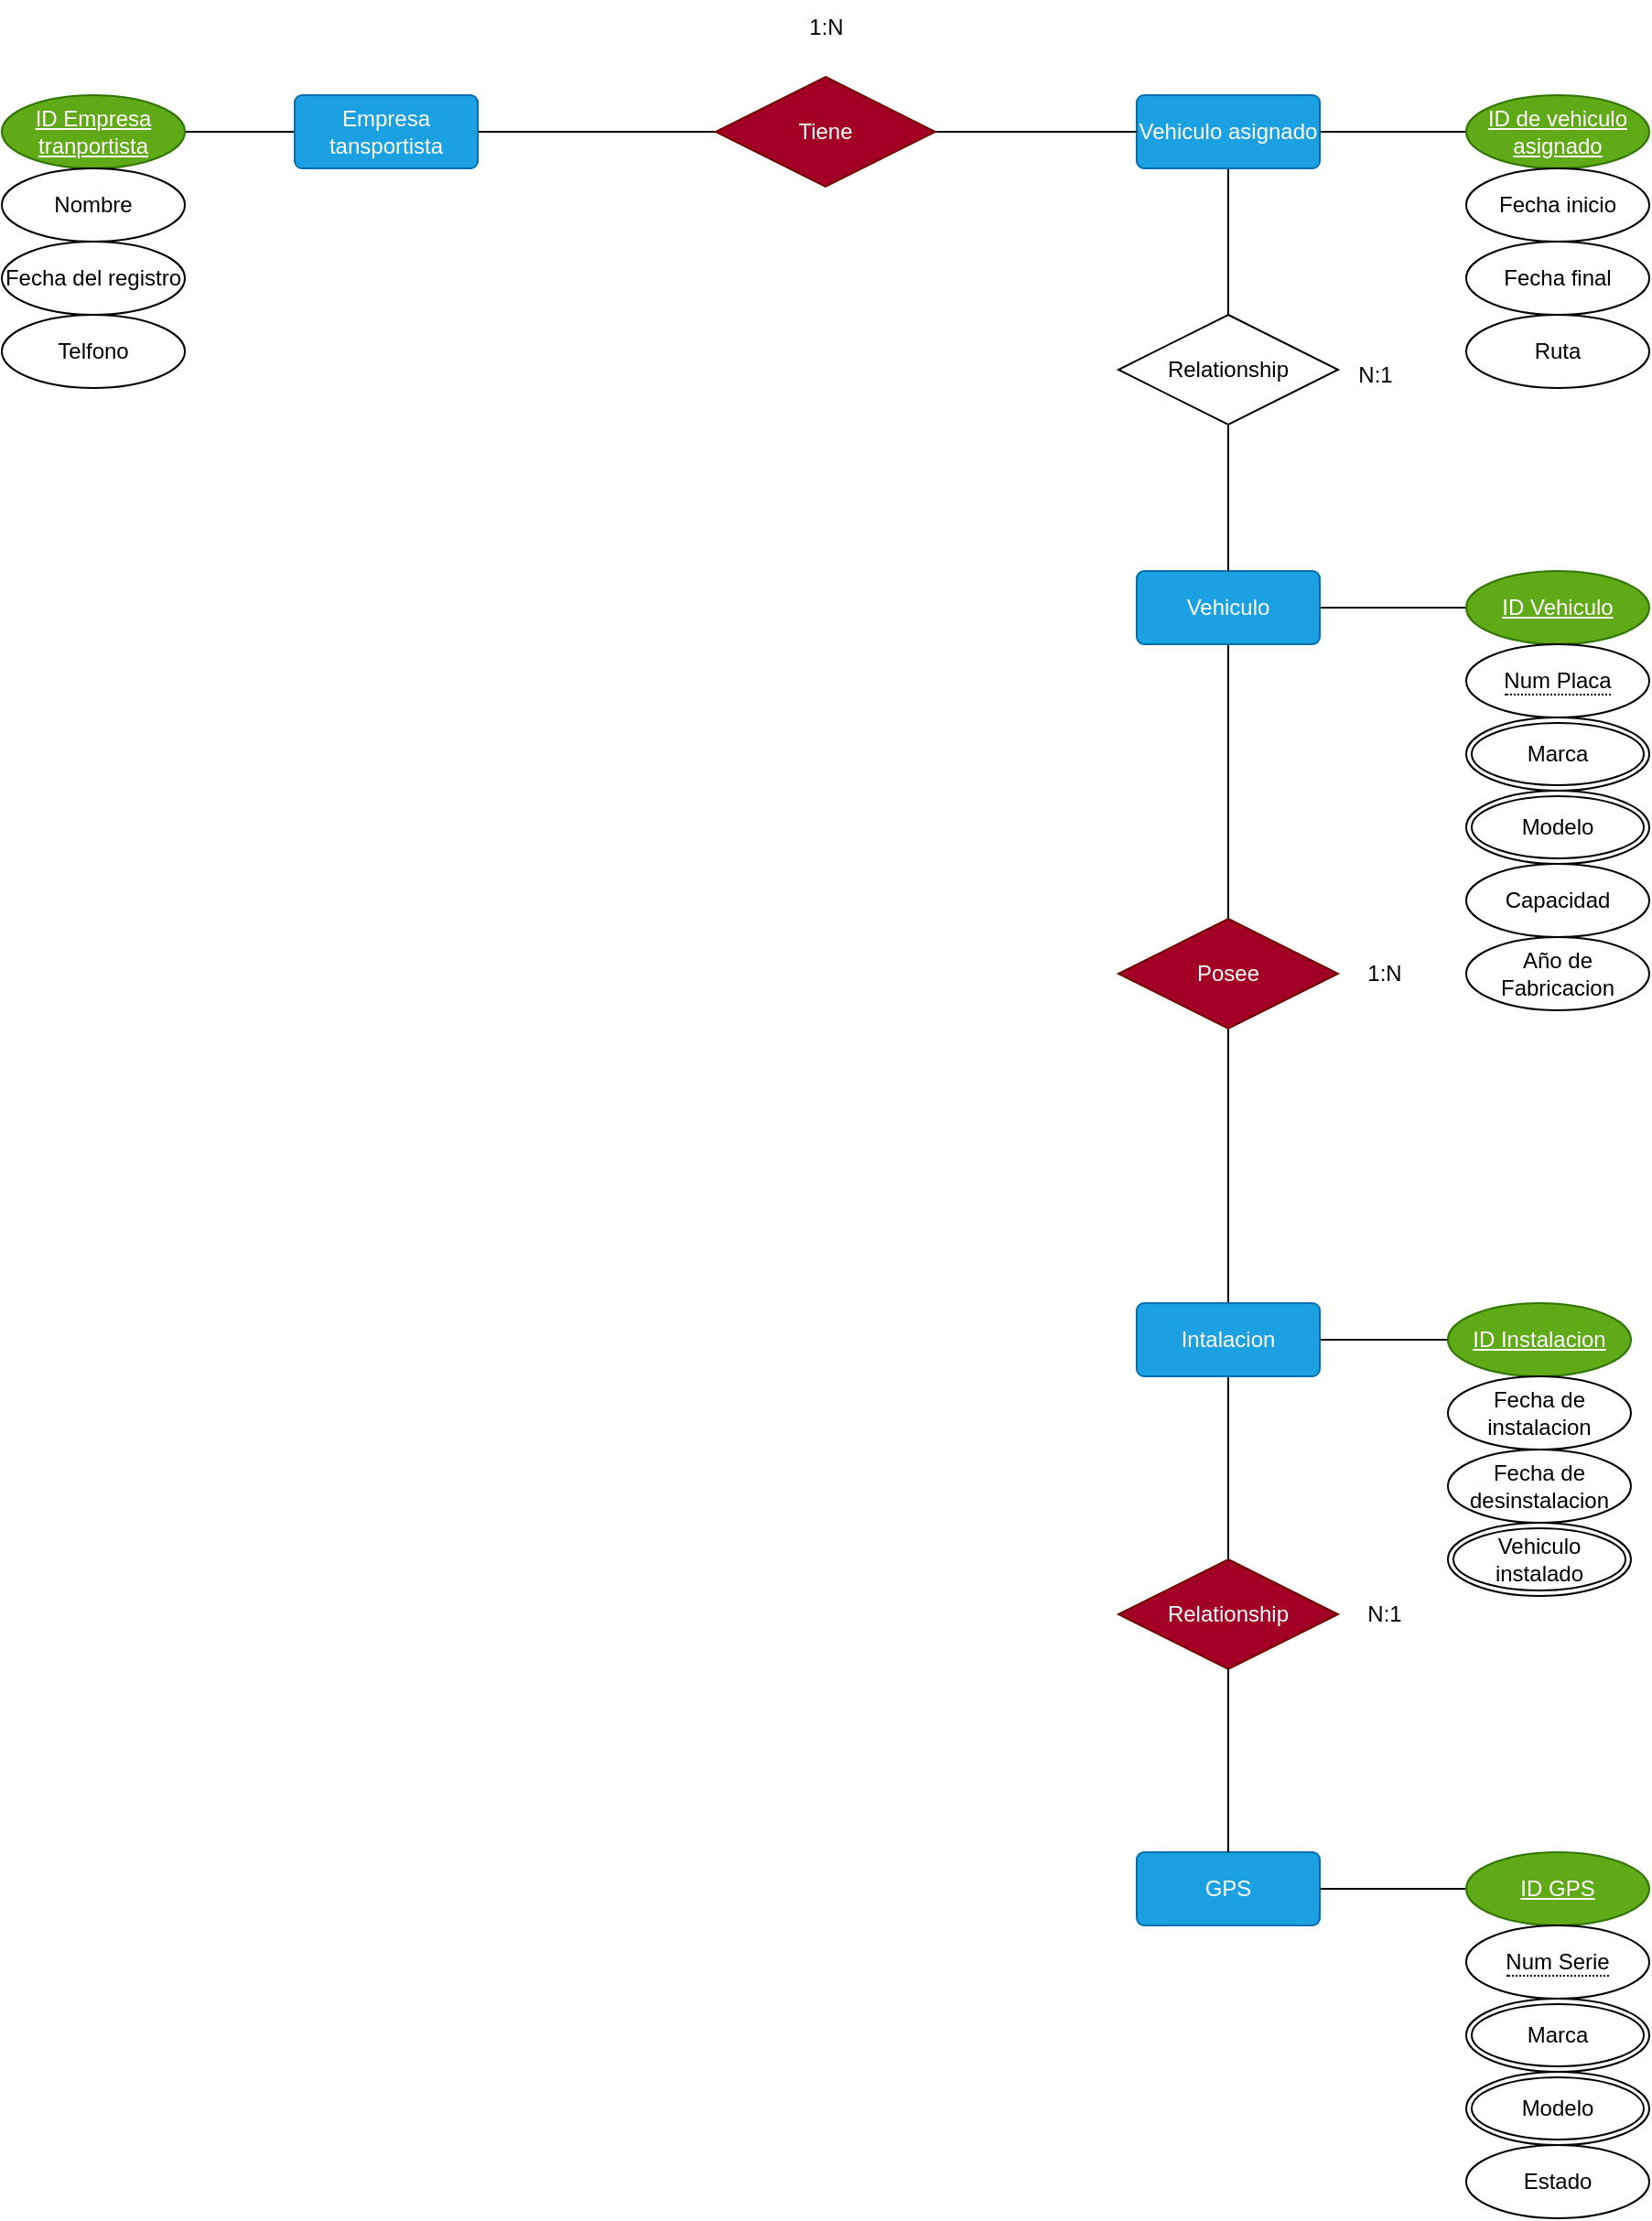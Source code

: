 <mxfile version="26.1.3">
  <diagram name="Página-1" id="tn5yl6HeL-grOOPM4eOT">
    <mxGraphModel dx="515" dy="1282" grid="1" gridSize="10" guides="1" tooltips="1" connect="1" arrows="1" fold="1" page="1" pageScale="1" pageWidth="850" pageHeight="1100" math="0" shadow="0">
      <root>
        <mxCell id="0" />
        <mxCell id="1" parent="0" />
        <mxCell id="7sBuwOVf_Sa9BMLALKuh-36" style="edgeStyle=orthogonalEdgeStyle;rounded=0;orthogonalLoop=1;jettySize=auto;html=1;entryX=1;entryY=0.5;entryDx=0;entryDy=0;endArrow=none;startFill=0;" edge="1" parent="1" source="7sBuwOVf_Sa9BMLALKuh-1" target="7sBuwOVf_Sa9BMLALKuh-24">
          <mxGeometry relative="1" as="geometry" />
        </mxCell>
        <mxCell id="7sBuwOVf_Sa9BMLALKuh-1" value="&lt;u&gt;ID de vehiculo asignado&lt;/u&gt;" style="ellipse;whiteSpace=wrap;html=1;align=center;fillColor=#60a917;fontColor=#ffffff;strokeColor=#2D7600;" vertex="1" parent="1">
          <mxGeometry x="800" y="160" width="100" height="40" as="geometry" />
        </mxCell>
        <mxCell id="7sBuwOVf_Sa9BMLALKuh-33" style="edgeStyle=orthogonalEdgeStyle;rounded=0;orthogonalLoop=1;jettySize=auto;html=1;exitX=1;exitY=0.5;exitDx=0;exitDy=0;entryX=0;entryY=0.5;entryDx=0;entryDy=0;endArrow=none;startFill=0;" edge="1" parent="1" source="7sBuwOVf_Sa9BMLALKuh-2" target="7sBuwOVf_Sa9BMLALKuh-25">
          <mxGeometry relative="1" as="geometry" />
        </mxCell>
        <mxCell id="7sBuwOVf_Sa9BMLALKuh-2" value="&lt;u&gt;ID Empresa tranportista&lt;/u&gt;" style="ellipse;whiteSpace=wrap;html=1;align=center;fillColor=#60a917;fontColor=#ffffff;strokeColor=#2D7600;" vertex="1" parent="1">
          <mxGeometry y="160" width="100" height="40" as="geometry" />
        </mxCell>
        <mxCell id="7sBuwOVf_Sa9BMLALKuh-3" value="Fecha inicio" style="ellipse;whiteSpace=wrap;html=1;align=center;" vertex="1" parent="1">
          <mxGeometry x="800" y="200" width="100" height="40" as="geometry" />
        </mxCell>
        <mxCell id="7sBuwOVf_Sa9BMLALKuh-4" value="Nombre" style="ellipse;whiteSpace=wrap;html=1;align=center;" vertex="1" parent="1">
          <mxGeometry y="200" width="100" height="40" as="geometry" />
        </mxCell>
        <mxCell id="7sBuwOVf_Sa9BMLALKuh-5" value="Fecha final" style="ellipse;whiteSpace=wrap;html=1;align=center;" vertex="1" parent="1">
          <mxGeometry x="800" y="240" width="100" height="40" as="geometry" />
        </mxCell>
        <mxCell id="7sBuwOVf_Sa9BMLALKuh-6" value="Fecha del registro" style="ellipse;whiteSpace=wrap;html=1;align=center;" vertex="1" parent="1">
          <mxGeometry y="240" width="100" height="40" as="geometry" />
        </mxCell>
        <mxCell id="7sBuwOVf_Sa9BMLALKuh-43" style="edgeStyle=orthogonalEdgeStyle;rounded=0;orthogonalLoop=1;jettySize=auto;html=1;exitX=0;exitY=0.5;exitDx=0;exitDy=0;entryX=1;entryY=0.5;entryDx=0;entryDy=0;endArrow=none;startFill=0;" edge="1" parent="1" source="7sBuwOVf_Sa9BMLALKuh-7" target="7sBuwOVf_Sa9BMLALKuh-22">
          <mxGeometry relative="1" as="geometry" />
        </mxCell>
        <mxCell id="7sBuwOVf_Sa9BMLALKuh-7" value="&lt;u&gt;ID Vehiculo&lt;/u&gt;" style="ellipse;whiteSpace=wrap;html=1;align=center;fillColor=#60a917;fontColor=#ffffff;strokeColor=#2D7600;" vertex="1" parent="1">
          <mxGeometry x="800" y="420" width="100" height="40" as="geometry" />
        </mxCell>
        <mxCell id="7sBuwOVf_Sa9BMLALKuh-8" value="Telfono" style="ellipse;whiteSpace=wrap;html=1;align=center;" vertex="1" parent="1">
          <mxGeometry y="280" width="100" height="40" as="geometry" />
        </mxCell>
        <mxCell id="7sBuwOVf_Sa9BMLALKuh-58" value="" style="edgeStyle=orthogonalEdgeStyle;rounded=0;orthogonalLoop=1;jettySize=auto;html=1;endArrow=none;startFill=0;" edge="1" parent="1" source="7sBuwOVf_Sa9BMLALKuh-10" target="7sBuwOVf_Sa9BMLALKuh-23">
          <mxGeometry relative="1" as="geometry" />
        </mxCell>
        <mxCell id="7sBuwOVf_Sa9BMLALKuh-10" value="&lt;u&gt;ID GPS&lt;/u&gt;" style="ellipse;whiteSpace=wrap;html=1;align=center;fillColor=#60a917;fontColor=#ffffff;strokeColor=#2D7600;" vertex="1" parent="1">
          <mxGeometry x="800" y="1120" width="100" height="40" as="geometry" />
        </mxCell>
        <mxCell id="7sBuwOVf_Sa9BMLALKuh-12" value="Estado" style="ellipse;whiteSpace=wrap;html=1;align=center;" vertex="1" parent="1">
          <mxGeometry x="800" y="1280" width="100" height="40" as="geometry" />
        </mxCell>
        <mxCell id="7sBuwOVf_Sa9BMLALKuh-15" value="Capacidad" style="ellipse;whiteSpace=wrap;html=1;align=center;" vertex="1" parent="1">
          <mxGeometry x="800" y="580" width="100" height="40" as="geometry" />
        </mxCell>
        <mxCell id="7sBuwOVf_Sa9BMLALKuh-17" value="Año de Fabricacion" style="ellipse;whiteSpace=wrap;html=1;align=center;" vertex="1" parent="1">
          <mxGeometry x="800" y="620" width="100" height="40" as="geometry" />
        </mxCell>
        <mxCell id="7sBuwOVf_Sa9BMLALKuh-52" style="edgeStyle=orthogonalEdgeStyle;rounded=0;orthogonalLoop=1;jettySize=auto;html=1;exitX=0;exitY=0.5;exitDx=0;exitDy=0;entryX=1;entryY=0.5;entryDx=0;entryDy=0;endArrow=none;startFill=0;" edge="1" parent="1" source="7sBuwOVf_Sa9BMLALKuh-18" target="7sBuwOVf_Sa9BMLALKuh-51">
          <mxGeometry relative="1" as="geometry" />
        </mxCell>
        <mxCell id="7sBuwOVf_Sa9BMLALKuh-18" value="&lt;u&gt;ID Instalacion&lt;/u&gt;" style="ellipse;whiteSpace=wrap;html=1;align=center;fillColor=#60a917;fontColor=#ffffff;strokeColor=#2D7600;" vertex="1" parent="1">
          <mxGeometry x="790" y="820" width="100" height="40" as="geometry" />
        </mxCell>
        <mxCell id="7sBuwOVf_Sa9BMLALKuh-19" value="Fecha de desinstalacion" style="ellipse;whiteSpace=wrap;html=1;align=center;" vertex="1" parent="1">
          <mxGeometry x="790" y="900" width="100" height="40" as="geometry" />
        </mxCell>
        <mxCell id="7sBuwOVf_Sa9BMLALKuh-20" value="Fecha de instalacion" style="ellipse;whiteSpace=wrap;html=1;align=center;" vertex="1" parent="1">
          <mxGeometry x="790" y="860" width="100" height="40" as="geometry" />
        </mxCell>
        <mxCell id="7sBuwOVf_Sa9BMLALKuh-48" style="edgeStyle=orthogonalEdgeStyle;rounded=0;orthogonalLoop=1;jettySize=auto;html=1;exitX=0.5;exitY=1;exitDx=0;exitDy=0;entryX=0.5;entryY=0;entryDx=0;entryDy=0;endArrow=none;startFill=0;" edge="1" parent="1" source="7sBuwOVf_Sa9BMLALKuh-22" target="7sBuwOVf_Sa9BMLALKuh-27">
          <mxGeometry relative="1" as="geometry" />
        </mxCell>
        <mxCell id="7sBuwOVf_Sa9BMLALKuh-22" value="Vehiculo" style="rounded=1;arcSize=10;whiteSpace=wrap;html=1;align=center;fillColor=#1ba1e2;fontColor=#ffffff;strokeColor=#006EAF;" vertex="1" parent="1">
          <mxGeometry x="620" y="420" width="100" height="40" as="geometry" />
        </mxCell>
        <mxCell id="7sBuwOVf_Sa9BMLALKuh-23" value="GPS" style="rounded=1;arcSize=10;whiteSpace=wrap;html=1;align=center;fillColor=#1ba1e2;fontColor=#ffffff;strokeColor=#006EAF;" vertex="1" parent="1">
          <mxGeometry x="620" y="1120" width="100" height="40" as="geometry" />
        </mxCell>
        <mxCell id="7sBuwOVf_Sa9BMLALKuh-38" style="edgeStyle=orthogonalEdgeStyle;rounded=0;orthogonalLoop=1;jettySize=auto;html=1;exitX=0.5;exitY=1;exitDx=0;exitDy=0;entryX=0.5;entryY=0;entryDx=0;entryDy=0;endArrow=none;startFill=0;" edge="1" parent="1" source="7sBuwOVf_Sa9BMLALKuh-24" target="7sBuwOVf_Sa9BMLALKuh-28">
          <mxGeometry relative="1" as="geometry" />
        </mxCell>
        <mxCell id="7sBuwOVf_Sa9BMLALKuh-24" value="Vehiculo asignado" style="rounded=1;arcSize=10;whiteSpace=wrap;html=1;align=center;fillColor=#1ba1e2;fontColor=#ffffff;strokeColor=#006EAF;" vertex="1" parent="1">
          <mxGeometry x="620" y="160" width="100" height="40" as="geometry" />
        </mxCell>
        <mxCell id="7sBuwOVf_Sa9BMLALKuh-34" style="edgeStyle=orthogonalEdgeStyle;rounded=0;orthogonalLoop=1;jettySize=auto;html=1;entryX=0;entryY=0.5;entryDx=0;entryDy=0;endArrow=none;startFill=0;" edge="1" parent="1" source="7sBuwOVf_Sa9BMLALKuh-25" target="7sBuwOVf_Sa9BMLALKuh-26">
          <mxGeometry relative="1" as="geometry" />
        </mxCell>
        <mxCell id="7sBuwOVf_Sa9BMLALKuh-25" value="Empresa tansportista" style="rounded=1;arcSize=10;whiteSpace=wrap;html=1;align=center;fillColor=#1ba1e2;fontColor=#ffffff;strokeColor=#006EAF;" vertex="1" parent="1">
          <mxGeometry x="160" y="160" width="100" height="40" as="geometry" />
        </mxCell>
        <mxCell id="7sBuwOVf_Sa9BMLALKuh-35" style="edgeStyle=orthogonalEdgeStyle;rounded=0;orthogonalLoop=1;jettySize=auto;html=1;entryX=0;entryY=0.5;entryDx=0;entryDy=0;endArrow=none;startFill=0;" edge="1" parent="1" source="7sBuwOVf_Sa9BMLALKuh-26" target="7sBuwOVf_Sa9BMLALKuh-24">
          <mxGeometry relative="1" as="geometry" />
        </mxCell>
        <mxCell id="7sBuwOVf_Sa9BMLALKuh-26" value="Tiene" style="shape=rhombus;perimeter=rhombusPerimeter;whiteSpace=wrap;html=1;align=center;fillColor=#a20025;fontColor=#ffffff;strokeColor=#6F0000;" vertex="1" parent="1">
          <mxGeometry x="390" y="150" width="120" height="60" as="geometry" />
        </mxCell>
        <mxCell id="7sBuwOVf_Sa9BMLALKuh-50" value="" style="edgeStyle=orthogonalEdgeStyle;rounded=0;orthogonalLoop=1;jettySize=auto;html=1;endArrow=none;startFill=0;" edge="1" parent="1" source="7sBuwOVf_Sa9BMLALKuh-27">
          <mxGeometry relative="1" as="geometry">
            <mxPoint x="670" y="820" as="targetPoint" />
          </mxGeometry>
        </mxCell>
        <mxCell id="7sBuwOVf_Sa9BMLALKuh-27" value="Posee" style="shape=rhombus;perimeter=rhombusPerimeter;whiteSpace=wrap;html=1;align=center;fillColor=#a20025;fontColor=#ffffff;strokeColor=#6F0000;" vertex="1" parent="1">
          <mxGeometry x="610" y="610" width="120" height="60" as="geometry" />
        </mxCell>
        <mxCell id="7sBuwOVf_Sa9BMLALKuh-40" style="edgeStyle=orthogonalEdgeStyle;rounded=0;orthogonalLoop=1;jettySize=auto;html=1;exitX=0.5;exitY=1;exitDx=0;exitDy=0;entryX=0.5;entryY=0;entryDx=0;entryDy=0;endArrow=none;startFill=0;" edge="1" parent="1" source="7sBuwOVf_Sa9BMLALKuh-28" target="7sBuwOVf_Sa9BMLALKuh-22">
          <mxGeometry relative="1" as="geometry" />
        </mxCell>
        <mxCell id="7sBuwOVf_Sa9BMLALKuh-28" value="Relationship" style="shape=rhombus;perimeter=rhombusPerimeter;whiteSpace=wrap;html=1;align=center;" vertex="1" parent="1">
          <mxGeometry x="610" y="280" width="120" height="60" as="geometry" />
        </mxCell>
        <mxCell id="7sBuwOVf_Sa9BMLALKuh-39" value="Ruta" style="ellipse;whiteSpace=wrap;html=1;align=center;" vertex="1" parent="1">
          <mxGeometry x="800" y="280" width="100" height="40" as="geometry" />
        </mxCell>
        <mxCell id="7sBuwOVf_Sa9BMLALKuh-41" value="N:1" style="text;html=1;align=center;verticalAlign=middle;resizable=0;points=[];autosize=1;strokeColor=none;fillColor=none;" vertex="1" parent="1">
          <mxGeometry x="730" y="298" width="40" height="30" as="geometry" />
        </mxCell>
        <mxCell id="7sBuwOVf_Sa9BMLALKuh-42" value="1:N" style="text;html=1;align=center;verticalAlign=middle;resizable=0;points=[];autosize=1;strokeColor=none;fillColor=none;" vertex="1" parent="1">
          <mxGeometry x="430" y="108" width="40" height="30" as="geometry" />
        </mxCell>
        <mxCell id="7sBuwOVf_Sa9BMLALKuh-44" value="&lt;span style=&quot;border-bottom: 1px dotted&quot;&gt;Num Placa&lt;/span&gt;" style="ellipse;whiteSpace=wrap;html=1;align=center;" vertex="1" parent="1">
          <mxGeometry x="800" y="460" width="100" height="40" as="geometry" />
        </mxCell>
        <mxCell id="7sBuwOVf_Sa9BMLALKuh-45" value="Marca" style="ellipse;shape=doubleEllipse;margin=3;whiteSpace=wrap;html=1;align=center;" vertex="1" parent="1">
          <mxGeometry x="800" y="500" width="100" height="40" as="geometry" />
        </mxCell>
        <mxCell id="7sBuwOVf_Sa9BMLALKuh-46" value="Modelo" style="ellipse;shape=doubleEllipse;margin=3;whiteSpace=wrap;html=1;align=center;" vertex="1" parent="1">
          <mxGeometry x="800" y="540" width="100" height="40" as="geometry" />
        </mxCell>
        <mxCell id="7sBuwOVf_Sa9BMLALKuh-57" style="edgeStyle=orthogonalEdgeStyle;rounded=0;orthogonalLoop=1;jettySize=auto;html=1;exitX=0.5;exitY=1;exitDx=0;exitDy=0;entryX=0.5;entryY=0;entryDx=0;entryDy=0;endArrow=none;startFill=0;" edge="1" parent="1" source="7sBuwOVf_Sa9BMLALKuh-51" target="7sBuwOVf_Sa9BMLALKuh-56">
          <mxGeometry relative="1" as="geometry" />
        </mxCell>
        <mxCell id="7sBuwOVf_Sa9BMLALKuh-51" value="Intalacion" style="rounded=1;arcSize=10;whiteSpace=wrap;html=1;align=center;fillColor=#1ba1e2;fontColor=#ffffff;strokeColor=#006EAF;" vertex="1" parent="1">
          <mxGeometry x="620" y="820" width="100" height="40" as="geometry" />
        </mxCell>
        <mxCell id="7sBuwOVf_Sa9BMLALKuh-53" value="1:N" style="text;html=1;align=center;verticalAlign=middle;resizable=0;points=[];autosize=1;strokeColor=none;fillColor=none;" vertex="1" parent="1">
          <mxGeometry x="735" y="625" width="40" height="30" as="geometry" />
        </mxCell>
        <mxCell id="7sBuwOVf_Sa9BMLALKuh-55" value="Vehiculo instalado" style="ellipse;shape=doubleEllipse;margin=3;whiteSpace=wrap;html=1;align=center;" vertex="1" parent="1">
          <mxGeometry x="790" y="940" width="100" height="40" as="geometry" />
        </mxCell>
        <mxCell id="7sBuwOVf_Sa9BMLALKuh-59" style="edgeStyle=orthogonalEdgeStyle;rounded=0;orthogonalLoop=1;jettySize=auto;html=1;exitX=0.5;exitY=1;exitDx=0;exitDy=0;entryX=0.5;entryY=0;entryDx=0;entryDy=0;endArrow=none;startFill=0;" edge="1" parent="1" source="7sBuwOVf_Sa9BMLALKuh-56" target="7sBuwOVf_Sa9BMLALKuh-23">
          <mxGeometry relative="1" as="geometry" />
        </mxCell>
        <mxCell id="7sBuwOVf_Sa9BMLALKuh-56" value="Relationship" style="shape=rhombus;perimeter=rhombusPerimeter;whiteSpace=wrap;html=1;align=center;fillColor=#a20025;fontColor=#ffffff;strokeColor=#6F0000;" vertex="1" parent="1">
          <mxGeometry x="610" y="960" width="120" height="60" as="geometry" />
        </mxCell>
        <mxCell id="7sBuwOVf_Sa9BMLALKuh-63" value="&lt;span style=&quot;border-bottom: 1px dotted&quot;&gt;Num Serie&lt;/span&gt;" style="ellipse;whiteSpace=wrap;html=1;align=center;" vertex="1" parent="1">
          <mxGeometry x="800" y="1160" width="100" height="40" as="geometry" />
        </mxCell>
        <mxCell id="7sBuwOVf_Sa9BMLALKuh-64" value="Marca" style="ellipse;shape=doubleEllipse;margin=3;whiteSpace=wrap;html=1;align=center;" vertex="1" parent="1">
          <mxGeometry x="800" y="1200" width="100" height="40" as="geometry" />
        </mxCell>
        <mxCell id="7sBuwOVf_Sa9BMLALKuh-65" value="Modelo" style="ellipse;shape=doubleEllipse;margin=3;whiteSpace=wrap;html=1;align=center;" vertex="1" parent="1">
          <mxGeometry x="800" y="1240" width="100" height="40" as="geometry" />
        </mxCell>
        <mxCell id="7sBuwOVf_Sa9BMLALKuh-66" value="N:1" style="text;html=1;align=center;verticalAlign=middle;resizable=0;points=[];autosize=1;strokeColor=none;fillColor=none;" vertex="1" parent="1">
          <mxGeometry x="735" y="975" width="40" height="30" as="geometry" />
        </mxCell>
      </root>
    </mxGraphModel>
  </diagram>
</mxfile>
